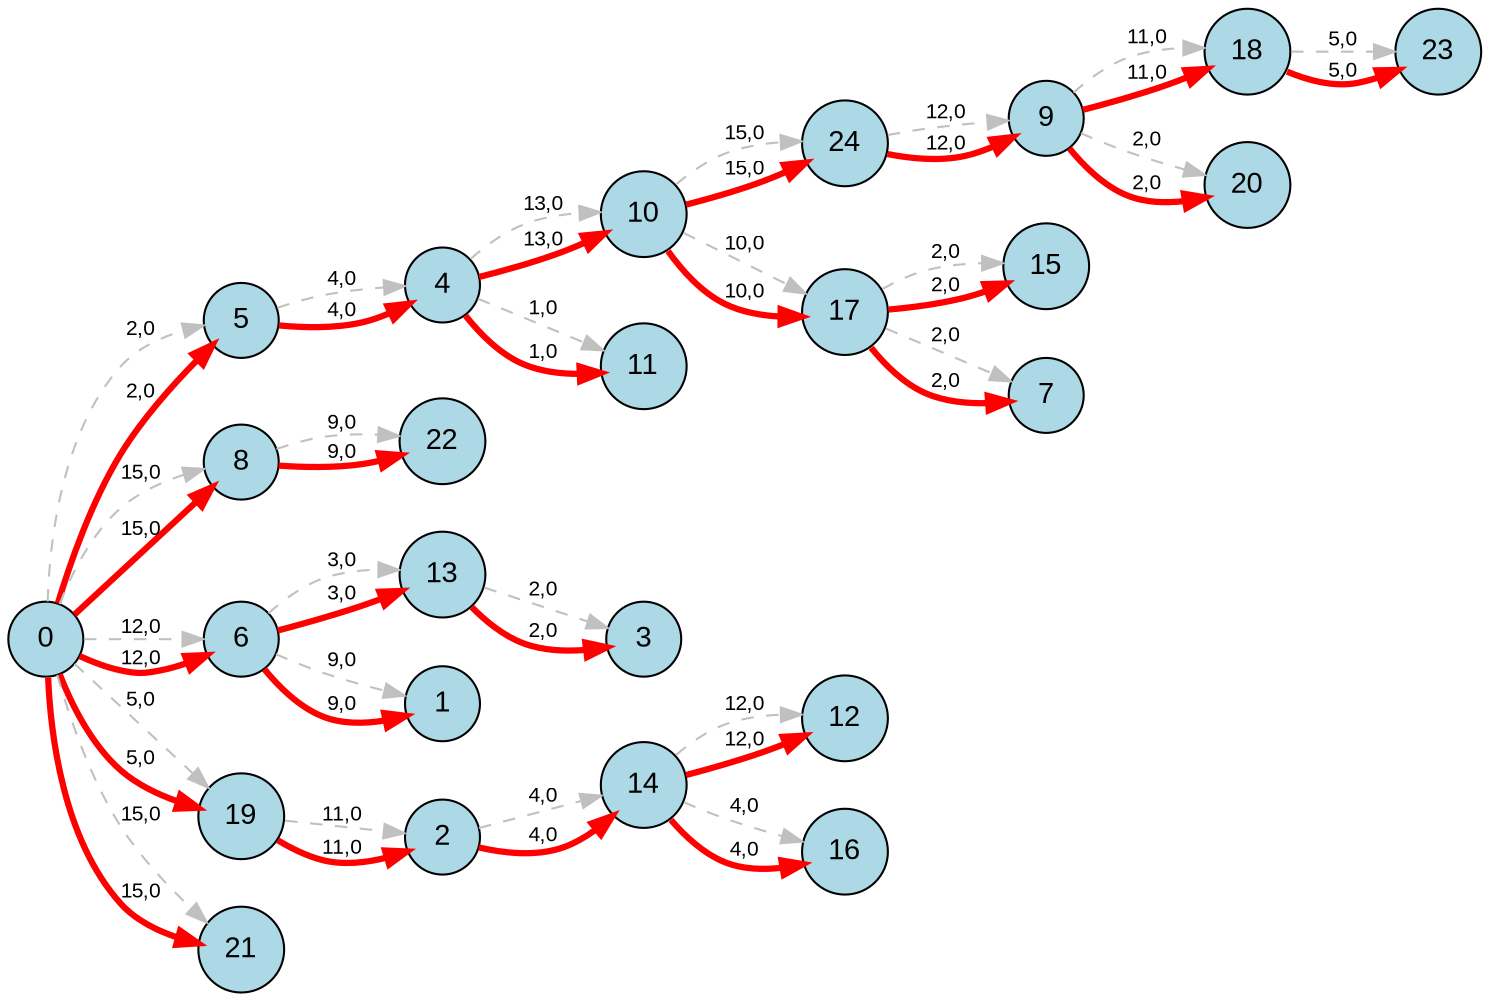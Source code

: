 // DOT file generated for MST Visualization
// Use: https://edotor.net/ or install GraphViz locally
digraph Graph2_KruskalMST {
  rankdir=LR;
  node [shape=circle, style=filled, fillcolor=lightblue, fontname=Arial];
  edge [fontname=Arial, fontsize=10];

  // Original graph edges (light gray)
  0 -> 5 [label="2,0", color=gray, penwidth=1, style=dashed];
  5 -> 4 [label="4,0", color=gray, penwidth=1, style=dashed];
  0 -> 8 [label="15,0", color=gray, penwidth=1, style=dashed];
  0 -> 6 [label="12,0", color=gray, penwidth=1, style=dashed];
  4 -> 10 [label="13,0", color=gray, penwidth=1, style=dashed];
  6 -> 13 [label="3,0", color=gray, penwidth=1, style=dashed];
  6 -> 1 [label="9,0", color=gray, penwidth=1, style=dashed];
  8 -> 22 [label="9,0", color=gray, penwidth=1, style=dashed];
  10 -> 24 [label="15,0", color=gray, penwidth=1, style=dashed];
  24 -> 9 [label="12,0", color=gray, penwidth=1, style=dashed];
  0 -> 19 [label="5,0", color=gray, penwidth=1, style=dashed];
  9 -> 18 [label="11,0", color=gray, penwidth=1, style=dashed];
  0 -> 21 [label="15,0", color=gray, penwidth=1, style=dashed];
  9 -> 20 [label="2,0", color=gray, penwidth=1, style=dashed];
  13 -> 3 [label="2,0", color=gray, penwidth=1, style=dashed];
  10 -> 17 [label="10,0", color=gray, penwidth=1, style=dashed];
  4 -> 11 [label="1,0", color=gray, penwidth=1, style=dashed];
  19 -> 2 [label="11,0", color=gray, penwidth=1, style=dashed];
  17 -> 15 [label="2,0", color=gray, penwidth=1, style=dashed];
  17 -> 7 [label="2,0", color=gray, penwidth=1, style=dashed];
  18 -> 23 [label="5,0", color=gray, penwidth=1, style=dashed];
  2 -> 14 [label="4,0", color=gray, penwidth=1, style=dashed];
  14 -> 12 [label="12,0", color=gray, penwidth=1, style=dashed];
  14 -> 16 [label="4,0", color=gray, penwidth=1, style=dashed];

  // Minimum Spanning Tree edges (bold red)
  4 -> 11 [label="1,0", color=red, penwidth=3.0, style=solid];
  0 -> 5 [label="2,0", color=red, penwidth=3.0, style=solid];
  9 -> 20 [label="2,0", color=red, penwidth=3.0, style=solid];
  13 -> 3 [label="2,0", color=red, penwidth=3.0, style=solid];
  17 -> 15 [label="2,0", color=red, penwidth=3.0, style=solid];
  17 -> 7 [label="2,0", color=red, penwidth=3.0, style=solid];
  6 -> 13 [label="3,0", color=red, penwidth=3.0, style=solid];
  5 -> 4 [label="4,0", color=red, penwidth=3.0, style=solid];
  2 -> 14 [label="4,0", color=red, penwidth=3.0, style=solid];
  14 -> 16 [label="4,0", color=red, penwidth=3.0, style=solid];
  0 -> 19 [label="5,0", color=red, penwidth=3.0, style=solid];
  18 -> 23 [label="5,0", color=red, penwidth=3.0, style=solid];
  6 -> 1 [label="9,0", color=red, penwidth=3.0, style=solid];
  8 -> 22 [label="9,0", color=red, penwidth=3.0, style=solid];
  10 -> 17 [label="10,0", color=red, penwidth=3.0, style=solid];
  9 -> 18 [label="11,0", color=red, penwidth=3.0, style=solid];
  19 -> 2 [label="11,0", color=red, penwidth=3.0, style=solid];
  0 -> 6 [label="12,0", color=red, penwidth=3.0, style=solid];
  24 -> 9 [label="12,0", color=red, penwidth=3.0, style=solid];
  14 -> 12 [label="12,0", color=red, penwidth=3.0, style=solid];
  4 -> 10 [label="13,0", color=red, penwidth=3.0, style=solid];
  0 -> 8 [label="15,0", color=red, penwidth=3.0, style=solid];
  10 -> 24 [label="15,0", color=red, penwidth=3.0, style=solid];
  0 -> 21 [label="15,0", color=red, penwidth=3.0, style=solid];
}
